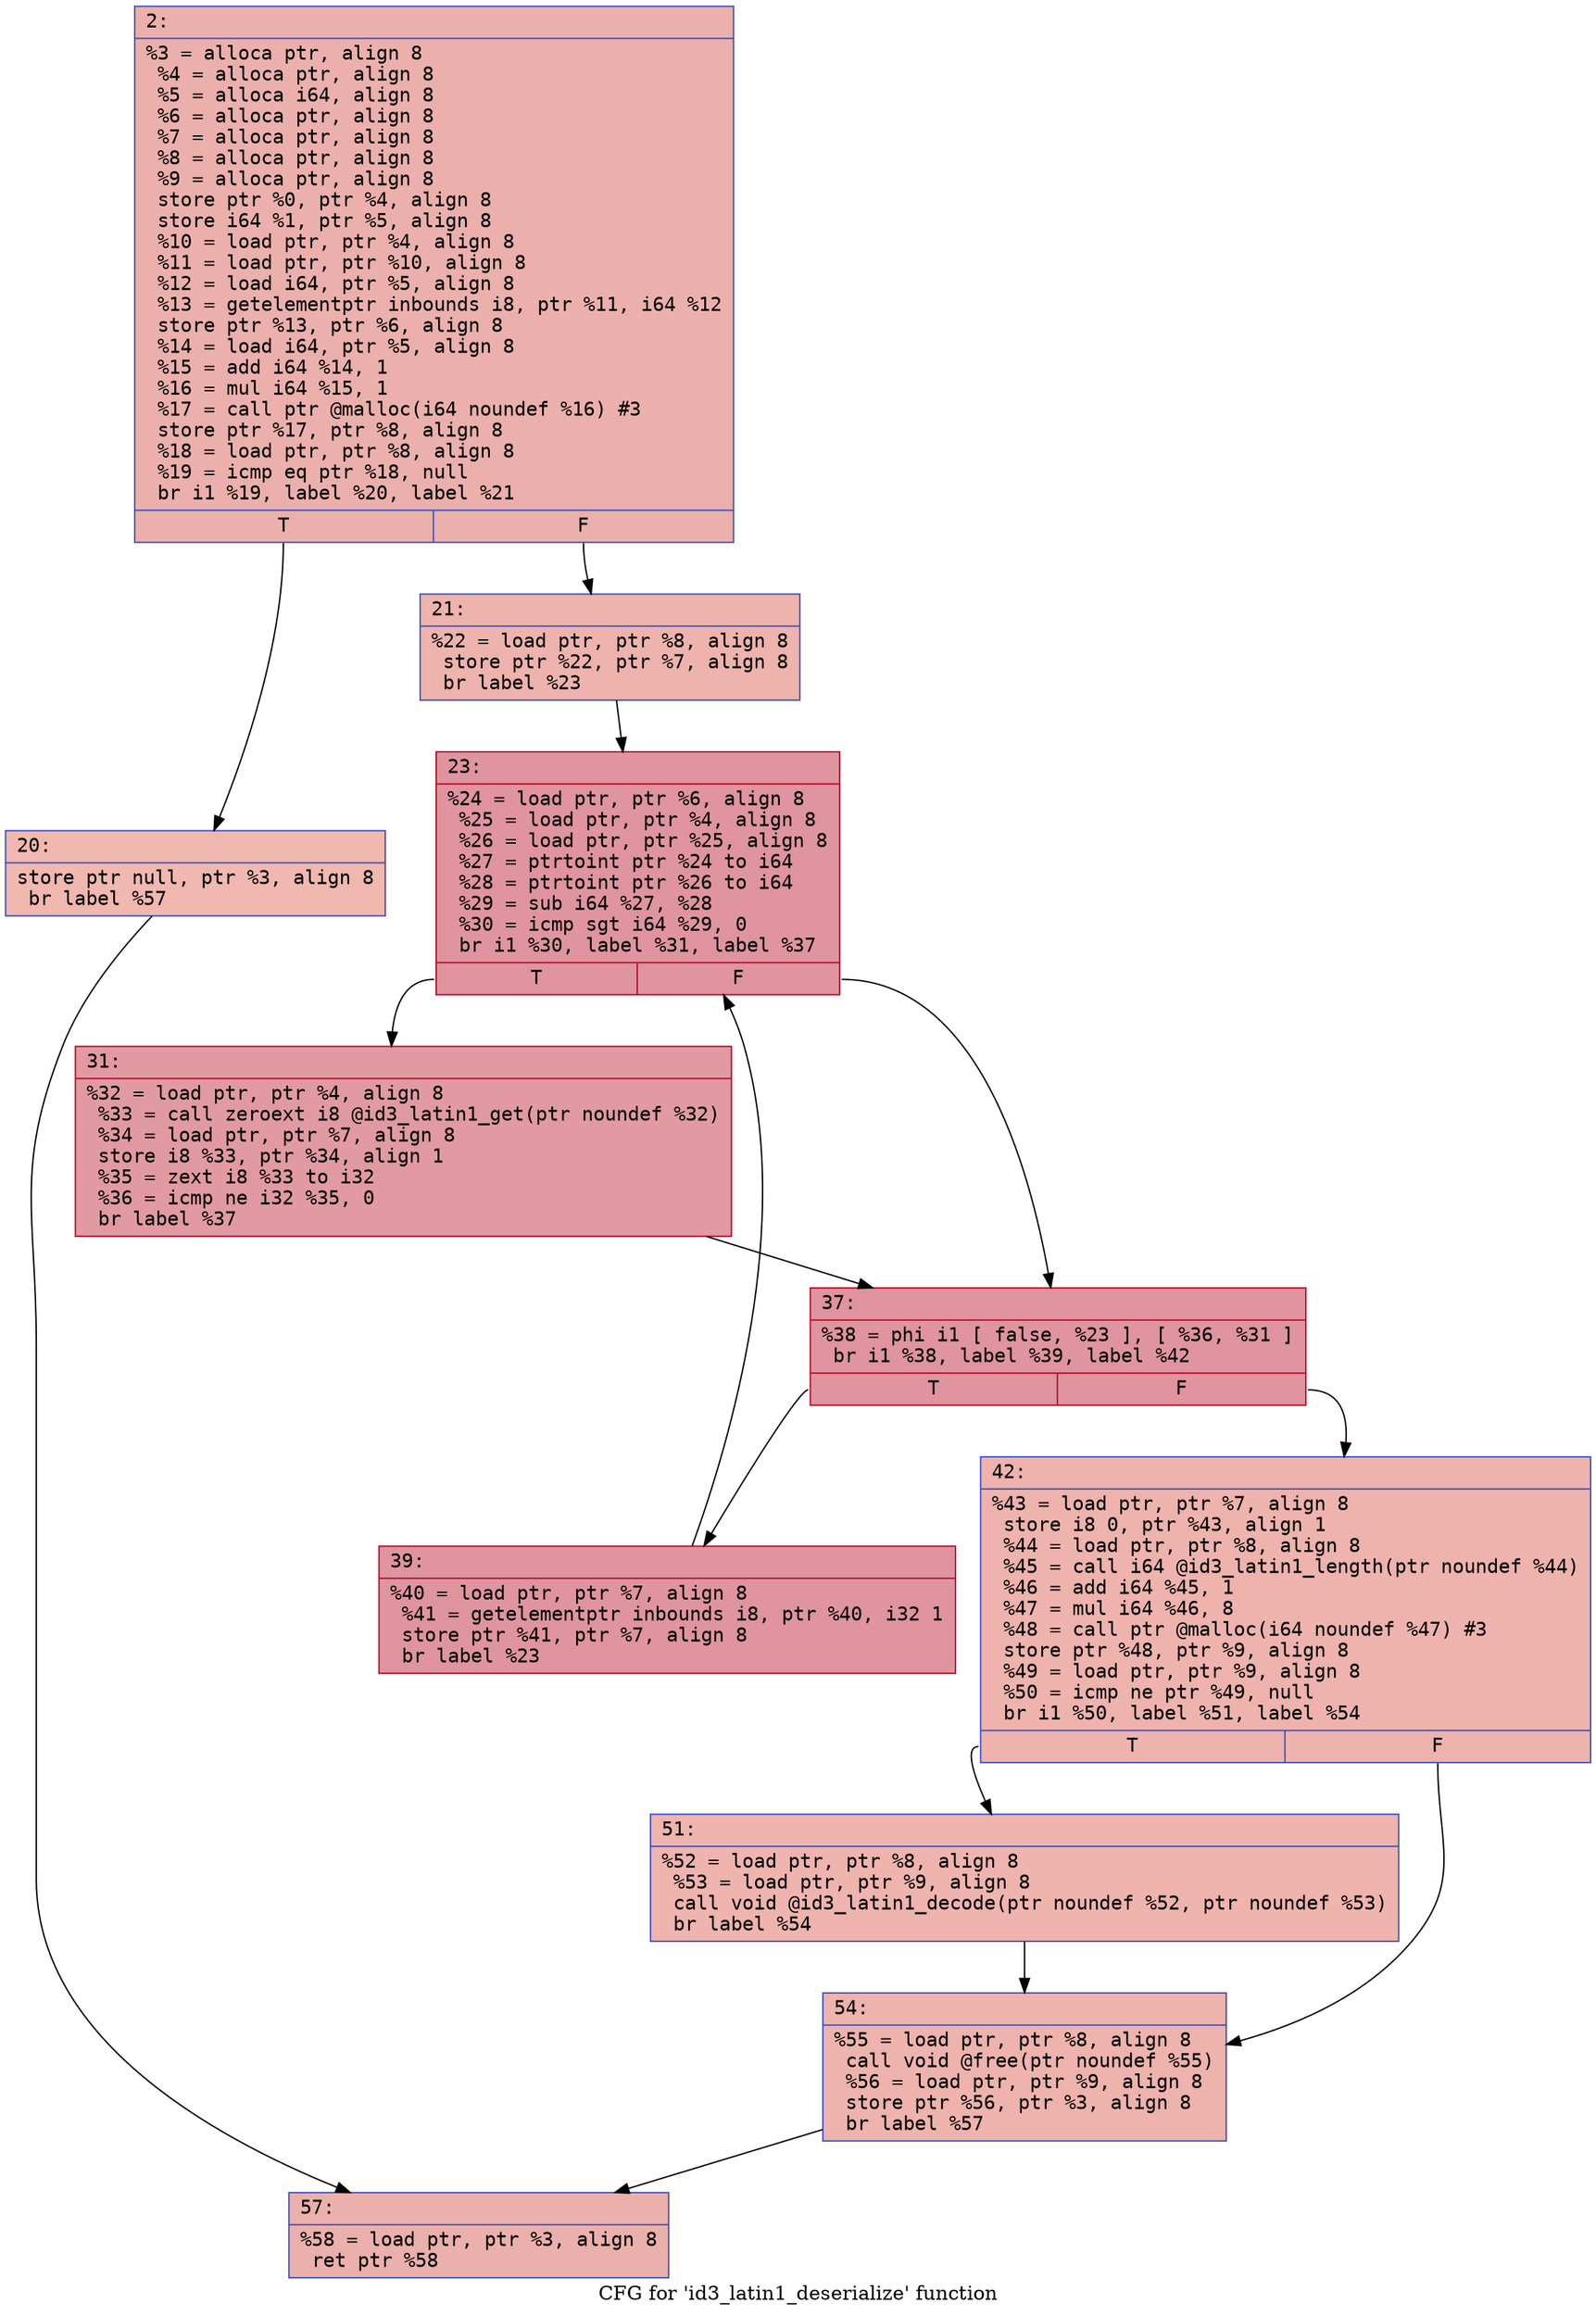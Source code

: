 digraph "CFG for 'id3_latin1_deserialize' function" {
	label="CFG for 'id3_latin1_deserialize' function";

	Node0x600001766a80 [shape=record,color="#3d50c3ff", style=filled, fillcolor="#d24b4070" fontname="Courier",label="{2:\l|  %3 = alloca ptr, align 8\l  %4 = alloca ptr, align 8\l  %5 = alloca i64, align 8\l  %6 = alloca ptr, align 8\l  %7 = alloca ptr, align 8\l  %8 = alloca ptr, align 8\l  %9 = alloca ptr, align 8\l  store ptr %0, ptr %4, align 8\l  store i64 %1, ptr %5, align 8\l  %10 = load ptr, ptr %4, align 8\l  %11 = load ptr, ptr %10, align 8\l  %12 = load i64, ptr %5, align 8\l  %13 = getelementptr inbounds i8, ptr %11, i64 %12\l  store ptr %13, ptr %6, align 8\l  %14 = load i64, ptr %5, align 8\l  %15 = add i64 %14, 1\l  %16 = mul i64 %15, 1\l  %17 = call ptr @malloc(i64 noundef %16) #3\l  store ptr %17, ptr %8, align 8\l  %18 = load ptr, ptr %8, align 8\l  %19 = icmp eq ptr %18, null\l  br i1 %19, label %20, label %21\l|{<s0>T|<s1>F}}"];
	Node0x600001766a80:s0 -> Node0x600001766da0[tooltip="2 -> 20\nProbability 37.50%" ];
	Node0x600001766a80:s1 -> Node0x600001766df0[tooltip="2 -> 21\nProbability 62.50%" ];
	Node0x600001766da0 [shape=record,color="#3d50c3ff", style=filled, fillcolor="#dc5d4a70" fontname="Courier",label="{20:\l|  store ptr null, ptr %3, align 8\l  br label %57\l}"];
	Node0x600001766da0 -> Node0x600001767070[tooltip="20 -> 57\nProbability 100.00%" ];
	Node0x600001766df0 [shape=record,color="#3d50c3ff", style=filled, fillcolor="#d6524470" fontname="Courier",label="{21:\l|  %22 = load ptr, ptr %8, align 8\l  store ptr %22, ptr %7, align 8\l  br label %23\l}"];
	Node0x600001766df0 -> Node0x600001766e40[tooltip="21 -> 23\nProbability 100.00%" ];
	Node0x600001766e40 [shape=record,color="#b70d28ff", style=filled, fillcolor="#b70d2870" fontname="Courier",label="{23:\l|  %24 = load ptr, ptr %6, align 8\l  %25 = load ptr, ptr %4, align 8\l  %26 = load ptr, ptr %25, align 8\l  %27 = ptrtoint ptr %24 to i64\l  %28 = ptrtoint ptr %26 to i64\l  %29 = sub i64 %27, %28\l  %30 = icmp sgt i64 %29, 0\l  br i1 %30, label %31, label %37\l|{<s0>T|<s1>F}}"];
	Node0x600001766e40:s0 -> Node0x600001766e90[tooltip="23 -> 31\nProbability 62.50%" ];
	Node0x600001766e40:s1 -> Node0x600001766ee0[tooltip="23 -> 37\nProbability 37.50%" ];
	Node0x600001766e90 [shape=record,color="#b70d28ff", style=filled, fillcolor="#bb1b2c70" fontname="Courier",label="{31:\l|  %32 = load ptr, ptr %4, align 8\l  %33 = call zeroext i8 @id3_latin1_get(ptr noundef %32)\l  %34 = load ptr, ptr %7, align 8\l  store i8 %33, ptr %34, align 1\l  %35 = zext i8 %33 to i32\l  %36 = icmp ne i32 %35, 0\l  br label %37\l}"];
	Node0x600001766e90 -> Node0x600001766ee0[tooltip="31 -> 37\nProbability 100.00%" ];
	Node0x600001766ee0 [shape=record,color="#b70d28ff", style=filled, fillcolor="#b70d2870" fontname="Courier",label="{37:\l|  %38 = phi i1 [ false, %23 ], [ %36, %31 ]\l  br i1 %38, label %39, label %42\l|{<s0>T|<s1>F}}"];
	Node0x600001766ee0:s0 -> Node0x600001766f30[tooltip="37 -> 39\nProbability 96.88%" ];
	Node0x600001766ee0:s1 -> Node0x600001766f80[tooltip="37 -> 42\nProbability 3.12%" ];
	Node0x600001766f30 [shape=record,color="#b70d28ff", style=filled, fillcolor="#b70d2870" fontname="Courier",label="{39:\l|  %40 = load ptr, ptr %7, align 8\l  %41 = getelementptr inbounds i8, ptr %40, i32 1\l  store ptr %41, ptr %7, align 8\l  br label %23\l}"];
	Node0x600001766f30 -> Node0x600001766e40[tooltip="39 -> 23\nProbability 100.00%" ];
	Node0x600001766f80 [shape=record,color="#3d50c3ff", style=filled, fillcolor="#d6524470" fontname="Courier",label="{42:\l|  %43 = load ptr, ptr %7, align 8\l  store i8 0, ptr %43, align 1\l  %44 = load ptr, ptr %8, align 8\l  %45 = call i64 @id3_latin1_length(ptr noundef %44)\l  %46 = add i64 %45, 1\l  %47 = mul i64 %46, 8\l  %48 = call ptr @malloc(i64 noundef %47) #3\l  store ptr %48, ptr %9, align 8\l  %49 = load ptr, ptr %9, align 8\l  %50 = icmp ne ptr %49, null\l  br i1 %50, label %51, label %54\l|{<s0>T|<s1>F}}"];
	Node0x600001766f80:s0 -> Node0x600001766fd0[tooltip="42 -> 51\nProbability 62.50%" ];
	Node0x600001766f80:s1 -> Node0x600001767020[tooltip="42 -> 54\nProbability 37.50%" ];
	Node0x600001766fd0 [shape=record,color="#3d50c3ff", style=filled, fillcolor="#d8564670" fontname="Courier",label="{51:\l|  %52 = load ptr, ptr %8, align 8\l  %53 = load ptr, ptr %9, align 8\l  call void @id3_latin1_decode(ptr noundef %52, ptr noundef %53)\l  br label %54\l}"];
	Node0x600001766fd0 -> Node0x600001767020[tooltip="51 -> 54\nProbability 100.00%" ];
	Node0x600001767020 [shape=record,color="#3d50c3ff", style=filled, fillcolor="#d6524470" fontname="Courier",label="{54:\l|  %55 = load ptr, ptr %8, align 8\l  call void @free(ptr noundef %55)\l  %56 = load ptr, ptr %9, align 8\l  store ptr %56, ptr %3, align 8\l  br label %57\l}"];
	Node0x600001767020 -> Node0x600001767070[tooltip="54 -> 57\nProbability 100.00%" ];
	Node0x600001767070 [shape=record,color="#3d50c3ff", style=filled, fillcolor="#d24b4070" fontname="Courier",label="{57:\l|  %58 = load ptr, ptr %3, align 8\l  ret ptr %58\l}"];
}
